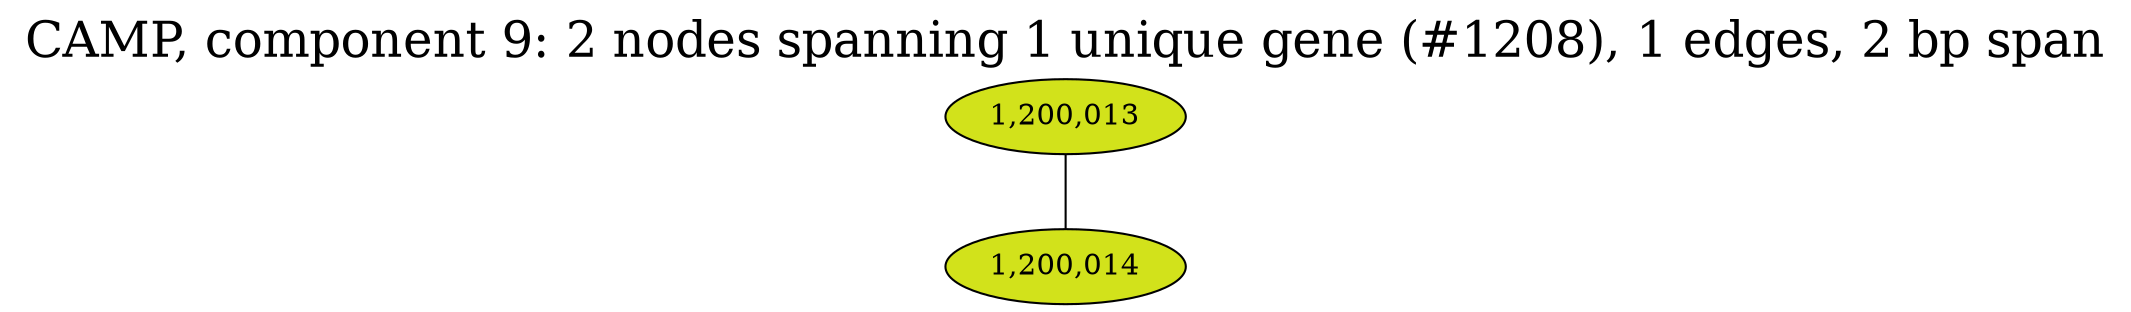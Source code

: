 graph CAMP_cc9 {
	overlap="prism50";
	outputorder="edgesfirst";
	node [style="filled"];
	label="CAMP, component 9: 2 nodes spanning 1 unique gene (#1208), 1 edges, 2 bp span";
	labelloc="t";
	fontsize=24;
	"1,200,013" [fillcolor="#d2e21b", fontcolor="#000000"];
	"1,200,014" [fillcolor="#d2e21b", fontcolor="#000000"];
	"1,200,013" -- "1,200,014";
}